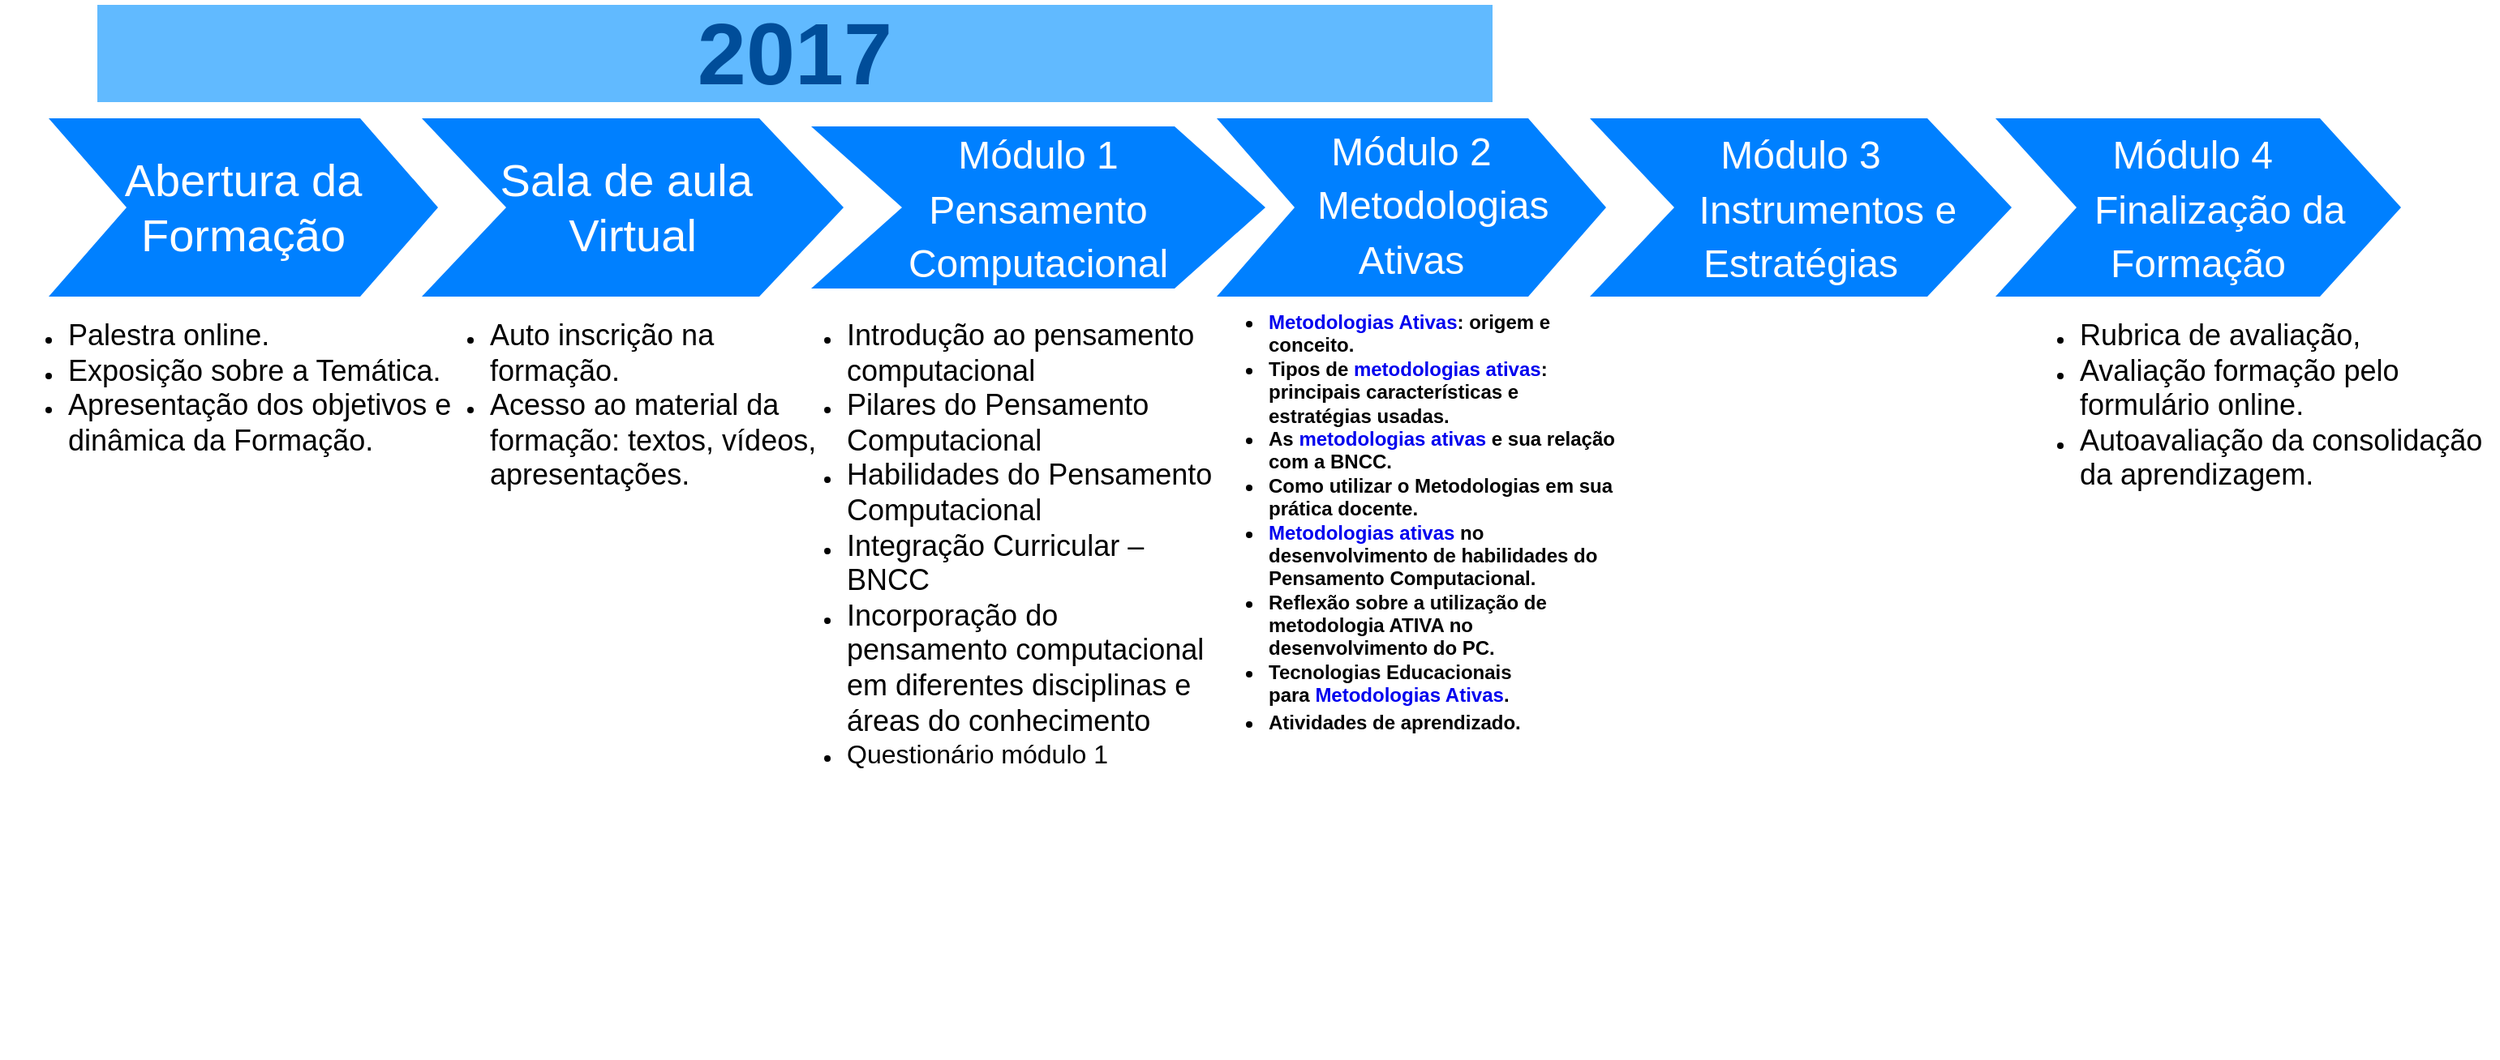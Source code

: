 <mxfile version="24.9.1">
  <diagram name="Page-1" id="d9b1e647-80fa-b4a2-5024-87a742678bcc">
    <mxGraphModel dx="1354" dy="558" grid="1" gridSize="10" guides="1" tooltips="1" connect="1" arrows="1" fold="1" page="1" pageScale="1" pageWidth="1100" pageHeight="850" background="none" math="0" shadow="0">
      <root>
        <mxCell id="0" />
        <mxCell id="1" parent="0" />
        <mxCell id="57fe6abec08f04cb-1" value="&lt;font style=&quot;vertical-align: inherit;&quot;&gt;&lt;font style=&quot;vertical-align: inherit;&quot;&gt;&lt;font style=&quot;vertical-align: inherit;&quot;&gt;&lt;font style=&quot;vertical-align: inherit;&quot;&gt;Abertura da Formação&lt;/font&gt;&lt;/font&gt;&lt;/font&gt;&lt;/font&gt;" style="shape=step;whiteSpace=wrap;html=1;fontSize=28;fillColor=#0080FF;fontColor=#FFFFFF;strokeColor=none;" parent="1" vertex="1">
          <mxGeometry x="90" y="180" width="240" height="110" as="geometry" />
        </mxCell>
        <mxCell id="57fe6abec08f04cb-7" value="2017" style="text;html=1;strokeColor=none;fillColor=#61BAFF;align=center;verticalAlign=middle;whiteSpace=wrap;fontSize=54;fontStyle=1;fontColor=#004D99;" parent="1" vertex="1">
          <mxGeometry x="120" y="110" width="860" height="60" as="geometry" />
        </mxCell>
        <mxCell id="57fe6abec08f04cb-8" value="&lt;ul&gt;&lt;li&gt;&lt;font style=&quot;vertical-align: inherit;&quot;&gt;&lt;font style=&quot;vertical-align: inherit;&quot;&gt;&lt;font style=&quot;vertical-align: inherit;&quot;&gt;&lt;font style=&quot;vertical-align: inherit; font-size: 18px;&quot;&gt;Palestra online.&lt;/font&gt;&lt;/font&gt;&lt;/font&gt;&lt;/font&gt;&lt;/li&gt;&lt;li&gt;&lt;font style=&quot;vertical-align: inherit;&quot;&gt;&lt;font style=&quot;vertical-align: inherit;&quot;&gt;&lt;font style=&quot;vertical-align: inherit;&quot;&gt;&lt;font style=&quot;vertical-align: inherit;&quot;&gt;&lt;font style=&quot;vertical-align: inherit;&quot;&gt;&lt;font style=&quot;vertical-align: inherit; font-size: 18px;&quot;&gt;Exposição sobre a Temática.&lt;/font&gt;&lt;/font&gt;&lt;/font&gt;&lt;/font&gt;&lt;/font&gt;&lt;/font&gt;&lt;/li&gt;&lt;li&gt;&lt;font style=&quot;vertical-align: inherit;&quot;&gt;&lt;font style=&quot;vertical-align: inherit;&quot;&gt;&lt;font style=&quot;vertical-align: inherit;&quot;&gt;&lt;font style=&quot;vertical-align: inherit;&quot;&gt;&lt;font style=&quot;vertical-align: inherit;&quot;&gt;&lt;font style=&quot;vertical-align: inherit; font-size: 18px;&quot;&gt;Apresentação dos objetivos e dinâmica da Formação.&lt;/font&gt;&lt;/font&gt;&lt;/font&gt;&lt;/font&gt;&lt;/font&gt;&lt;/font&gt;&lt;/li&gt;&lt;/ul&gt;" style="text;spacingTop=-5;fillColor=#ffffff;whiteSpace=wrap;html=1;align=left;fontSize=12;fontFamily=Helvetica;fillColor=none;strokeColor=none;" parent="1" vertex="1">
          <mxGeometry x="60" y="290" width="290" height="470" as="geometry" />
        </mxCell>
        <mxCell id="RWgRdP0euqAwSmPDSG8U-2" value="&lt;font style=&quot;vertical-align: inherit;&quot;&gt;&lt;font style=&quot;vertical-align: inherit;&quot;&gt;&lt;font style=&quot;vertical-align: inherit;&quot;&gt;&lt;font style=&quot;vertical-align: inherit;&quot;&gt;Sala de aula&amp;nbsp;&lt;/font&gt;&lt;/font&gt;&lt;/font&gt;&lt;/font&gt;&lt;div&gt;&lt;font style=&quot;vertical-align: inherit;&quot;&gt;&lt;font style=&quot;vertical-align: inherit;&quot;&gt;&lt;font style=&quot;vertical-align: inherit;&quot;&gt;&lt;font style=&quot;vertical-align: inherit;&quot;&gt;Virtual&lt;/font&gt;&lt;/font&gt;&lt;/font&gt;&lt;/font&gt;&lt;/div&gt;" style="shape=step;whiteSpace=wrap;html=1;fontSize=28;fillColor=#0080FF;fontColor=#FFFFFF;strokeColor=none;" vertex="1" parent="1">
          <mxGeometry x="320" y="180" width="260" height="110" as="geometry" />
        </mxCell>
        <mxCell id="RWgRdP0euqAwSmPDSG8U-3" value="&lt;ul&gt;&lt;li&gt;&lt;span style=&quot;font-size: 18px;&quot;&gt;Auto inscrição na formação.&lt;/span&gt;&lt;/li&gt;&lt;li&gt;&lt;span style=&quot;font-size: 18px;&quot;&gt;Acesso ao material da formação: textos, vídeos, apresentações.&lt;/span&gt;&lt;/li&gt;&lt;/ul&gt;" style="text;spacingTop=-5;fillColor=#ffffff;whiteSpace=wrap;html=1;align=left;fontSize=12;fontFamily=Helvetica;fillColor=none;strokeColor=none;" vertex="1" parent="1">
          <mxGeometry x="320" y="290" width="265" height="470" as="geometry" />
        </mxCell>
        <mxCell id="RWgRdP0euqAwSmPDSG8U-4" value="&lt;font style=&quot;vertical-align: inherit;&quot;&gt;&lt;font style=&quot;vertical-align: inherit;&quot;&gt;&lt;font style=&quot;vertical-align: inherit;&quot;&gt;&lt;font style=&quot;vertical-align: inherit; font-size: 24px;&quot;&gt;Módulo 1&lt;/font&gt;&lt;/font&gt;&lt;/font&gt;&lt;/font&gt;&lt;div&gt;&lt;font style=&quot;vertical-align: inherit;&quot;&gt;&lt;font style=&quot;vertical-align: inherit;&quot;&gt;&lt;font style=&quot;vertical-align: inherit;&quot;&gt;&lt;font style=&quot;vertical-align: inherit; font-size: 24px;&quot;&gt;Pensamento Computacional&lt;/font&gt;&lt;/font&gt;&lt;/font&gt;&lt;/font&gt;&lt;/div&gt;" style="shape=step;whiteSpace=wrap;html=1;fontSize=28;fillColor=#0080FF;fontColor=#FFFFFF;strokeColor=none;" vertex="1" parent="1">
          <mxGeometry x="560" y="185" width="280" height="100" as="geometry" />
        </mxCell>
        <mxCell id="RWgRdP0euqAwSmPDSG8U-5" value="&lt;ul&gt;&lt;li style=&quot;box-sizing: border-box;&quot;&gt;&lt;font style=&quot;font-size: 18px;&quot;&gt;Introdução ao pensamento computacional&lt;/font&gt;&lt;/li&gt;&lt;li style=&quot;box-sizing: border-box;&quot;&gt;&lt;font style=&quot;font-size: 18px;&quot; color=&quot;#000000&quot;&gt;Pilares do Pensamento Computacional&lt;/font&gt;&lt;/li&gt;&lt;li style=&quot;box-sizing: border-box;&quot;&gt;&lt;font style=&quot;font-size: 18px;&quot;&gt;Habilidades do Pensamento Computacional&lt;/font&gt;&lt;/li&gt;&lt;li style=&quot;box-sizing: border-box;&quot;&gt;&lt;font style=&quot;font-size: 18px;&quot;&gt;Integração Curricular – BNCC&lt;/font&gt;&lt;/li&gt;&lt;li style=&quot;box-sizing: border-box;&quot;&gt;&lt;font style=&quot;font-size: 18px;&quot;&gt;Incorporação do pensamento computacional em diferentes disciplinas e áreas do conhecimento&lt;/font&gt;&lt;/li&gt;&lt;li style=&quot;box-sizing: border-box;&quot;&gt;&lt;font size=&quot;3&quot;&gt;Questionário módulo 1&lt;/font&gt;&lt;/li&gt;&lt;/ul&gt;" style="text;spacingTop=-5;fillColor=#ffffff;whiteSpace=wrap;html=1;align=left;fontSize=12;fontFamily=Helvetica;fillColor=none;strokeColor=none;" vertex="1" parent="1">
          <mxGeometry x="540" y="290" width="270" height="470" as="geometry" />
        </mxCell>
        <mxCell id="RWgRdP0euqAwSmPDSG8U-6" value="&lt;font style=&quot;vertical-align: inherit;&quot;&gt;&lt;font style=&quot;vertical-align: inherit;&quot;&gt;&lt;font style=&quot;vertical-align: inherit;&quot;&gt;&lt;font style=&quot;vertical-align: inherit; font-size: 24px;&quot;&gt;Módulo 4&amp;nbsp;&lt;/font&gt;&lt;/font&gt;&lt;/font&gt;&lt;/font&gt;&lt;div&gt;&lt;font style=&quot;vertical-align: inherit;&quot;&gt;&lt;font style=&quot;vertical-align: inherit;&quot;&gt;&lt;font style=&quot;vertical-align: inherit;&quot;&gt;&lt;font style=&quot;vertical-align: inherit; font-size: 24px;&quot;&gt;&amp;nbsp; &amp;nbsp; Finalização da Formação&lt;/font&gt;&lt;/font&gt;&lt;/font&gt;&lt;/font&gt;&lt;/div&gt;" style="shape=step;whiteSpace=wrap;html=1;fontSize=28;fillColor=#0080FF;fontColor=#FFFFFF;strokeColor=none;" vertex="1" parent="1">
          <mxGeometry x="1290" y="180" width="250" height="110" as="geometry" />
        </mxCell>
        <mxCell id="RWgRdP0euqAwSmPDSG8U-7" value="&lt;ul&gt;&lt;li&gt;&lt;font style=&quot;font-size: 18px;&quot;&gt;Rubrica de avaliação,&amp;nbsp;&lt;/font&gt;&lt;/li&gt;&lt;li&gt;&lt;font style=&quot;font-size: 18px;&quot;&gt;Avaliação formação pelo formulário online.&lt;/font&gt;&lt;/li&gt;&lt;li&gt;&lt;font style=&quot;font-size: 18px;&quot;&gt;Autoavaliação da consolidação da aprendizagem.&lt;/font&gt;&lt;/li&gt;&lt;/ul&gt;" style="text;spacingTop=-5;fillColor=#ffffff;whiteSpace=wrap;html=1;align=left;fontSize=12;fontFamily=Helvetica;fillColor=none;strokeColor=none;" vertex="1" parent="1">
          <mxGeometry x="1300" y="290" width="300" height="470" as="geometry" />
        </mxCell>
        <mxCell id="RWgRdP0euqAwSmPDSG8U-8" value="&lt;div&gt;&lt;font style=&quot;font-size: 24px;&quot;&gt;&lt;br&gt;&lt;/font&gt;&lt;/div&gt;&lt;font style=&quot;font-size: 24px;&quot;&gt;&lt;div&gt;&lt;font style=&quot;font-size: 24px;&quot;&gt;&lt;br&gt;&lt;/font&gt;&lt;/div&gt;Módulo 2&lt;/font&gt;&lt;div&gt;&lt;span style=&quot;font-size: 24px;&quot;&gt;&amp;nbsp; &amp;nbsp; Metodologias&lt;/span&gt;&lt;/div&gt;&lt;div&gt;&lt;span style=&quot;font-size: 24px;&quot;&gt;Ativas&lt;br&gt;&lt;/span&gt;&lt;div&gt;&lt;br&gt;&lt;/div&gt;&lt;div&gt;&lt;span style=&quot;font-size: 24px;&quot;&gt;&lt;br&gt;&lt;/span&gt;&lt;/div&gt;&lt;/div&gt;" style="shape=step;whiteSpace=wrap;html=1;fontSize=28;fillColor=#0080FF;fontColor=#FFFFFF;strokeColor=none;" vertex="1" parent="1">
          <mxGeometry x="810" y="180" width="240" height="110" as="geometry" />
        </mxCell>
        <mxCell id="RWgRdP0euqAwSmPDSG8U-9" value="&lt;div&gt;&lt;font style=&quot;vertical-align: inherit;&quot;&gt;&lt;font style=&quot;vertical-align: inherit;&quot;&gt;&lt;font style=&quot;vertical-align: inherit;&quot;&gt;&lt;font style=&quot;vertical-align: inherit; font-size: 24px;&quot;&gt;Módulo 3&lt;/font&gt;&lt;/font&gt;&lt;/font&gt;&lt;/font&gt;&lt;/div&gt;&lt;div&gt;&lt;font style=&quot;font-size: 24px;&quot;&gt;&amp;nbsp; &amp;nbsp; &amp;nbsp;Instrumentos e Estratégias&lt;/font&gt;&lt;/div&gt;" style="shape=step;whiteSpace=wrap;html=1;fontSize=28;fillColor=#0080FF;fontColor=#FFFFFF;strokeColor=none;" vertex="1" parent="1">
          <mxGeometry x="1040" y="180" width="260" height="110" as="geometry" />
        </mxCell>
        <mxCell id="RWgRdP0euqAwSmPDSG8U-11" value="&lt;ul&gt;&lt;li style=&quot;box-sizing: border-box;&quot; aria-level=&quot;1&quot; dir=&quot;ltr&quot;&gt;&lt;p style=&quot;box-sizing: border-box; margin-top: 0px; margin-bottom: 0px;&quot; role=&quot;presentation&quot; dir=&quot;ltr&quot;&gt;&lt;span style=&quot;box-sizing: border-box; font-weight: bolder;&quot; id=&quot;docs-internal-guid-09c2cb4e-7fff-3fa4-86e5-8bea68e13f08&quot;&gt;&lt;a style=&quot;box-sizing: border-box; text-decoration-line: none; background-color: transparent; transition: 0.2s ease-in-out; word-break: break-word;&quot; href=&quot;https://colibri.ufes.br/mod/book/view.php?id=17128&quot; title=&quot;Metodologias Ativas&quot; class=&quot;autolink&quot;&gt;Metodologias Ativas&lt;/a&gt;: origem e conceito.&lt;/span&gt;&lt;/p&gt;&lt;/li&gt;&lt;li style=&quot;box-sizing: border-box;&quot; aria-level=&quot;1&quot; dir=&quot;ltr&quot;&gt;&lt;p style=&quot;box-sizing: border-box; margin-top: 0px; margin-bottom: 0px;&quot; role=&quot;presentation&quot; dir=&quot;ltr&quot;&gt;&lt;span style=&quot;box-sizing: border-box; font-weight: bolder;&quot; id=&quot;docs-internal-guid-09c2cb4e-7fff-3fa4-86e5-8bea68e13f08&quot;&gt;Tipos de&amp;nbsp;&lt;a style=&quot;box-sizing: border-box; text-decoration-line: none; background-color: transparent; transition: 0.2s ease-in-out; word-break: break-word;&quot; href=&quot;https://colibri.ufes.br/mod/book/view.php?id=17128&quot; title=&quot;Metodologias Ativas&quot; class=&quot;autolink&quot;&gt;metodologias ativas&lt;/a&gt;: principais características e estratégias usadas.&lt;/span&gt;&lt;/p&gt;&lt;/li&gt;&lt;li style=&quot;box-sizing: border-box;&quot; aria-level=&quot;1&quot; dir=&quot;ltr&quot;&gt;&lt;p style=&quot;box-sizing: border-box; margin-top: 0px; margin-bottom: 0px;&quot; role=&quot;presentation&quot; dir=&quot;ltr&quot;&gt;&lt;span style=&quot;box-sizing: border-box; font-weight: bolder;&quot; id=&quot;docs-internal-guid-09c2cb4e-7fff-3fa4-86e5-8bea68e13f08&quot;&gt;As&amp;nbsp;&lt;a style=&quot;box-sizing: border-box; text-decoration-line: none; background-color: transparent; transition: 0.2s ease-in-out; word-break: break-word;&quot; href=&quot;https://colibri.ufes.br/mod/book/view.php?id=17128&quot; title=&quot;Metodologias Ativas&quot; class=&quot;autolink&quot;&gt;metodologias ativas&lt;/a&gt;&amp;nbsp;e sua relação com a BNCC.&lt;/span&gt;&lt;/p&gt;&lt;/li&gt;&lt;li style=&quot;box-sizing: border-box;&quot; aria-level=&quot;1&quot; dir=&quot;ltr&quot;&gt;&lt;p style=&quot;box-sizing: border-box; margin-top: 0px; margin-bottom: 0px;&quot; role=&quot;presentation&quot; dir=&quot;ltr&quot;&gt;&lt;span style=&quot;box-sizing: border-box; font-weight: bolder;&quot; id=&quot;docs-internal-guid-09c2cb4e-7fff-3fa4-86e5-8bea68e13f08&quot;&gt;Como utilizar o Metodologias em sua prática docente.&lt;/span&gt;&lt;/p&gt;&lt;/li&gt;&lt;li style=&quot;box-sizing: border-box;&quot; aria-level=&quot;1&quot; dir=&quot;ltr&quot;&gt;&lt;p style=&quot;box-sizing: border-box; margin-top: 0px; margin-bottom: 0px;&quot; role=&quot;presentation&quot; dir=&quot;ltr&quot;&gt;&lt;span style=&quot;box-sizing: border-box; font-weight: bolder;&quot; id=&quot;docs-internal-guid-09c2cb4e-7fff-3fa4-86e5-8bea68e13f08&quot;&gt;&lt;a style=&quot;box-sizing: border-box; text-decoration-line: none; background-color: transparent; transition: 0.2s ease-in-out; word-break: break-word;&quot; href=&quot;https://colibri.ufes.br/mod/book/view.php?id=17128&quot; title=&quot;Metodologias Ativas&quot; class=&quot;autolink&quot;&gt;Metodologias ativas&lt;/a&gt;&amp;nbsp;no desenvolvimento de habilidades do Pensamento Computacional.&lt;/span&gt;&lt;/p&gt;&lt;/li&gt;&lt;li style=&quot;box-sizing: border-box;&quot; aria-level=&quot;1&quot; dir=&quot;ltr&quot;&gt;&lt;p style=&quot;box-sizing: border-box; margin-top: 0px; margin-bottom: 0px;&quot; role=&quot;presentation&quot; dir=&quot;ltr&quot;&gt;&lt;span style=&quot;box-sizing: border-box; font-weight: bolder;&quot; id=&quot;docs-internal-guid-09c2cb4e-7fff-3fa4-86e5-8bea68e13f08&quot;&gt;Reflexão sobre a utilização de metodologia ATIVA no desenvolvimento do PC.&lt;/span&gt;&lt;/p&gt;&lt;/li&gt;&lt;li style=&quot;box-sizing: border-box;&quot; aria-level=&quot;1&quot; dir=&quot;ltr&quot;&gt;&lt;p style=&quot;box-sizing: border-box; margin-top: 0px; margin-bottom: 0px;&quot; role=&quot;presentation&quot; dir=&quot;ltr&quot;&gt;&lt;span style=&quot;box-sizing: border-box; font-weight: bolder;&quot; id=&quot;docs-internal-guid-09c2cb4e-7fff-3fa4-86e5-8bea68e13f08&quot;&gt;Tecnologias Educacionais para&amp;nbsp;&lt;a style=&quot;box-sizing: border-box; text-decoration-line: none; background-color: transparent; transition: 0.2s ease-in-out; word-break: break-word;&quot; href=&quot;https://colibri.ufes.br/mod/book/view.php?id=17128&quot; title=&quot;Metodologias Ativas&quot; class=&quot;autolink&quot;&gt;Metodologias Ativas&lt;/a&gt;.&lt;/span&gt;&lt;/p&gt;&lt;/li&gt;&lt;li style=&quot;box-sizing: border-box;&quot; aria-level=&quot;1&quot; dir=&quot;ltr&quot;&gt;&lt;p style=&quot;box-sizing: border-box; margin-top: 0px; margin-bottom: 0px;&quot; role=&quot;presentation&quot; dir=&quot;ltr&quot;&gt;&lt;span style=&quot;box-sizing: border-box; font-weight: bolder;&quot; id=&quot;docs-internal-guid-09c2cb4e-7fff-3fa4-86e5-8bea68e13f08&quot;&gt;Atividades de aprendizado.&lt;/span&gt;&lt;span style=&quot;box-sizing: border-box; font-weight: bolder; font-size: 0.875rem;&quot; id=&quot;docs-internal-guid-09c2cb4e-7fff-3fa4-86e5-8bea68e13f08&quot;&gt;&amp;nbsp;&lt;/span&gt;&lt;/p&gt;&lt;/li&gt;&lt;/ul&gt;" style="text;spacingTop=-5;fillColor=#ffffff;whiteSpace=wrap;html=1;align=left;fontSize=12;fontFamily=Helvetica;fillColor=none;strokeColor=none;" vertex="1" parent="1">
          <mxGeometry x="800" y="285" width="260" height="470" as="geometry" />
        </mxCell>
      </root>
    </mxGraphModel>
  </diagram>
</mxfile>
